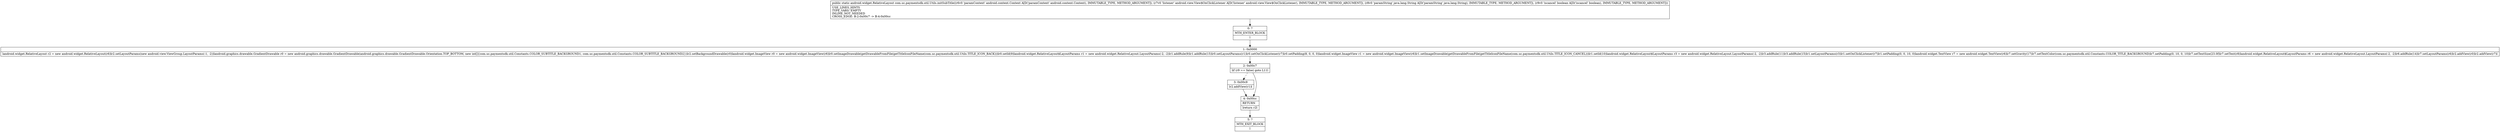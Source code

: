 digraph "CFG forcom.uc.paymentsdk.util.Utils.initSubTitle(Landroid\/content\/Context;Landroid\/view\/View$OnClickListener;Ljava\/lang\/String;Z)Landroid\/widget\/RelativeLayout;" {
Node_0 [shape=record,label="{0\:\ ?|MTH_ENTER_BLOCK\l|l}"];
Node_1 [shape=record,label="{1\:\ 0x0000|landroid.widget.RelativeLayout r2 = new android.widget.RelativeLayout(r6)lr2.setLayoutParams(new android.view.ViewGroup.LayoutParams(\-1, \-2))landroid.graphics.drawable.GradientDrawable r0 = new android.graphics.drawable.GradientDrawable(android.graphics.drawable.GradientDrawable.Orientation.TOP_BOTTOM, new int[]\{com.uc.paymentsdk.util.Constants.COLOR_SUBTITLE_BACKGROUND1, com.uc.paymentsdk.util.Constants.COLOR_SUBTITLE_BACKGROUND2\})lr2.setBackgroundDrawable(r0)landroid.widget.ImageView r0 = new android.widget.ImageView(r6)lr0.setImageDrawable(getDrawableFromFile(getTitleIconFileName(com.uc.paymentsdk.util.Utils.TITLE_ICON_BACK)))lr0.setId(9)landroid.widget.RelativeLayout$LayoutParams r1 = new android.widget.RelativeLayout.LayoutParams(\-2, \-2)lr1.addRule(9)lr1.addRule(15)lr0.setLayoutParams(r1)lr0.setOnClickListener(r7)lr0.setPadding(8, 0, 0, 0)landroid.widget.ImageView r1 = new android.widget.ImageView(r6)lr1.setImageDrawable(getDrawableFromFile(getTitleIconFileName(com.uc.paymentsdk.util.Utils.TITLE_ICON_CANCEL)))lr1.setId(10)landroid.widget.RelativeLayout$LayoutParams r3 = new android.widget.RelativeLayout.LayoutParams(\-2, \-2)lr3.addRule(11)lr3.addRule(15)lr1.setLayoutParams(r3)lr1.setOnClickListener(r7)lr1.setPadding(0, 0, 10, 0)landroid.widget.TextView r7 = new android.widget.TextView(r6)lr7.setGravity(17)lr7.setTextColor(com.uc.paymentsdk.util.Constants.COLOR_TITLE_BACKGROUND)lr7.setPadding(0, 10, 0, 10)lr7.setTextSize(23.0f)lr7.setText(r8)landroid.widget.RelativeLayout$LayoutParams r6 = new android.widget.RelativeLayout.LayoutParams(\-2, \-2)lr6.addRule(14)lr7.setLayoutParams(r6)lr2.addView(r0)lr2.addView(r7)l}"];
Node_2 [shape=record,label="{2\:\ 0x00c7|lif (r9 == false) goto L11l}"];
Node_3 [shape=record,label="{3\:\ 0x00c9|lr2.addView(r1)l}"];
Node_4 [shape=record,label="{4\:\ 0x00cc|RETURN\l|lreturn r2l}"];
Node_5 [shape=record,label="{5\:\ ?|MTH_EXIT_BLOCK\l|l}"];
MethodNode[shape=record,label="{public static android.widget.RelativeLayout com.uc.paymentsdk.util.Utils.initSubTitle((r6v0 'paramContext' android.content.Context A[D('paramContext' android.content.Context), IMMUTABLE_TYPE, METHOD_ARGUMENT]), (r7v0 'listener' android.view.View$OnClickListener A[D('listener' android.view.View$OnClickListener), IMMUTABLE_TYPE, METHOD_ARGUMENT]), (r8v0 'paramString' java.lang.String A[D('paramString' java.lang.String), IMMUTABLE_TYPE, METHOD_ARGUMENT]), (r9v0 'iscancel' boolean A[D('iscancel' boolean), IMMUTABLE_TYPE, METHOD_ARGUMENT]))  | USE_LINES_HINTS\lTYPE_VARS: EMPTY\lINLINE_NOT_NEEDED\lCROSS_EDGE: B:2:0x00c7 \-\> B:4:0x00cc\l}"];
MethodNode -> Node_0;
Node_0 -> Node_1;
Node_1 -> Node_2;
Node_2 -> Node_3[style=dashed];
Node_2 -> Node_4;
Node_3 -> Node_4;
Node_4 -> Node_5;
}

